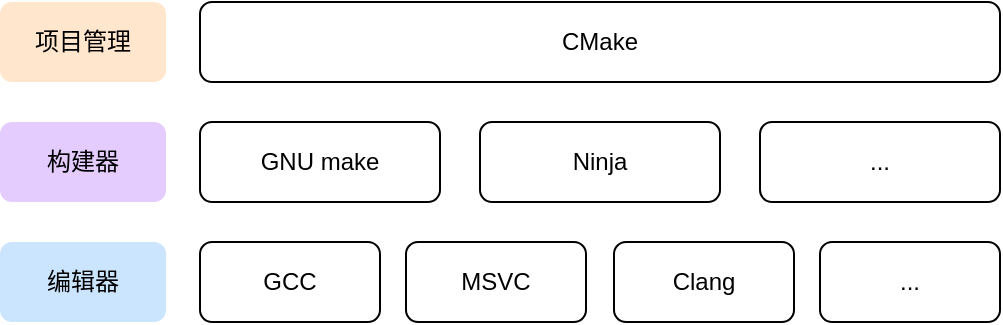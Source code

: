 <mxfile version="24.6.4" type="device">
  <diagram name="第 1 页" id="4-6h6n2CsJTyew6XhxzD">
    <mxGraphModel dx="710" dy="121" grid="1" gridSize="10" guides="1" tooltips="1" connect="1" arrows="1" fold="1" page="0" pageScale="1" pageWidth="827" pageHeight="1169" math="1" shadow="0">
      <root>
        <mxCell id="0" />
        <mxCell id="1" parent="0" />
        <mxCell id="71fWri5zcQ2ZWEL2r1w1-1" value="CMake" style="rounded=1;whiteSpace=wrap;html=1;" parent="1" vertex="1">
          <mxGeometry x="240" y="640" width="400" height="40" as="geometry" />
        </mxCell>
        <mxCell id="71fWri5zcQ2ZWEL2r1w1-2" value="GNU make" style="rounded=1;whiteSpace=wrap;html=1;" parent="1" vertex="1">
          <mxGeometry x="240" y="700" width="120" height="40" as="geometry" />
        </mxCell>
        <mxCell id="71fWri5zcQ2ZWEL2r1w1-3" value="Ninja" style="rounded=1;whiteSpace=wrap;html=1;" parent="1" vertex="1">
          <mxGeometry x="380" y="700" width="120" height="40" as="geometry" />
        </mxCell>
        <mxCell id="71fWri5zcQ2ZWEL2r1w1-4" value="..." style="rounded=1;whiteSpace=wrap;html=1;" parent="1" vertex="1">
          <mxGeometry x="520" y="700" width="120" height="40" as="geometry" />
        </mxCell>
        <mxCell id="71fWri5zcQ2ZWEL2r1w1-5" value="GCC" style="rounded=1;whiteSpace=wrap;html=1;" parent="1" vertex="1">
          <mxGeometry x="240" y="760" width="90" height="40" as="geometry" />
        </mxCell>
        <mxCell id="71fWri5zcQ2ZWEL2r1w1-6" value="MSVC" style="rounded=1;whiteSpace=wrap;html=1;" parent="1" vertex="1">
          <mxGeometry x="343" y="760" width="90" height="40" as="geometry" />
        </mxCell>
        <mxCell id="71fWri5zcQ2ZWEL2r1w1-7" value="Clang" style="rounded=1;whiteSpace=wrap;html=1;" parent="1" vertex="1">
          <mxGeometry x="447" y="760" width="90" height="40" as="geometry" />
        </mxCell>
        <mxCell id="71fWri5zcQ2ZWEL2r1w1-8" value="..." style="rounded=1;whiteSpace=wrap;html=1;" parent="1" vertex="1">
          <mxGeometry x="550" y="760" width="90" height="40" as="geometry" />
        </mxCell>
        <mxCell id="JTGITvYWnboV6v1wDaqq-1" value="项目管理" style="rounded=1;whiteSpace=wrap;html=1;strokeColor=none;fillColor=#FFE6CC;" vertex="1" parent="1">
          <mxGeometry x="140" y="640" width="83" height="40" as="geometry" />
        </mxCell>
        <mxCell id="JTGITvYWnboV6v1wDaqq-2" value="构建器" style="rounded=1;whiteSpace=wrap;html=1;strokeColor=none;fillColor=#E5CCFF;" vertex="1" parent="1">
          <mxGeometry x="140" y="700" width="83" height="40" as="geometry" />
        </mxCell>
        <mxCell id="JTGITvYWnboV6v1wDaqq-3" value="编辑器" style="rounded=1;whiteSpace=wrap;html=1;strokeColor=none;fillColor=#CCE5FF;" vertex="1" parent="1">
          <mxGeometry x="140" y="760" width="83" height="40" as="geometry" />
        </mxCell>
      </root>
    </mxGraphModel>
  </diagram>
</mxfile>
